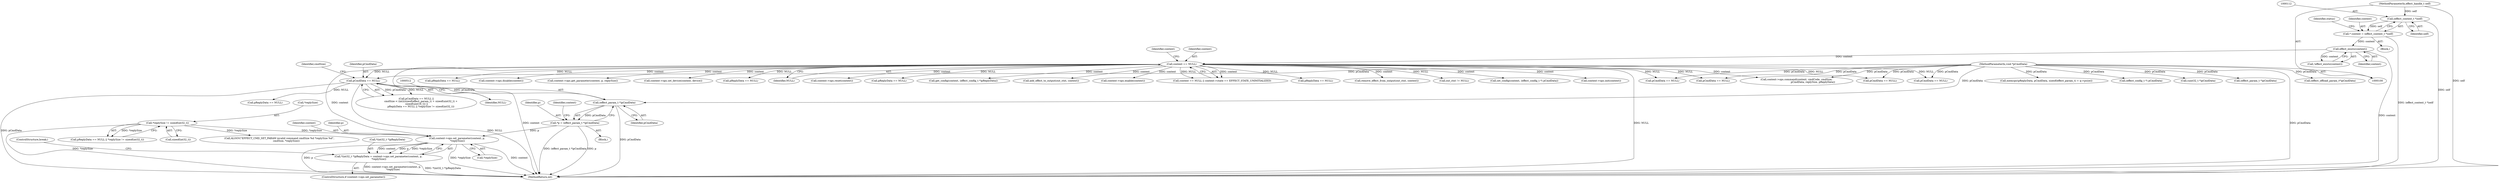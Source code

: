 digraph "0_Android_073a80800f341325932c66818ce4302b312909a4@pointer" {
"1000525" [label="(Call,context->ops.set_parameter(context, p,\n *replySize))"];
"1000134" [label="(Call,context == NULL)"];
"1000124" [label="(Call,effect_exists(context))"];
"1000109" [label="(Call,* context = (effect_context_t *)self)"];
"1000111" [label="(Call,(effect_context_t *)self)"];
"1000101" [label="(MethodParameterIn,effect_handle_t self)"];
"1000509" [label="(Call,*p = (effect_param_t *)pCmdData)"];
"1000511" [label="(Call,(effect_param_t *)pCmdData)"];
"1000466" [label="(Call,pCmdData == NULL)"];
"1000104" [label="(MethodParameterIn,void *pCmdData)"];
"1000486" [label="(Call,*replySize != sizeof(int32_t))"];
"1000520" [label="(Call,*(int32_t *)pReplyData = context->ops.set_parameter(context, p,\n *replySize))"];
"1000483" [label="(Call,pReplyData == NULL)"];
"1000465" [label="(Call,pCmdData == NULL ||\n            cmdSize < (int)(sizeof(effect_param_t) + sizeof(uint32_t) +\n sizeof(uint16_t)) ||\n            pReplyData == NULL || *replySize != sizeof(int32_t))"];
"1000514" [label="(ControlStructure,if (context->ops.set_parameter))"];
"1000154" [label="(Call,pReplyData == NULL)"];
"1000526" [label="(Identifier,context)"];
"1000362" [label="(Call,context->ops.disable(context))"];
"1000101" [label="(MethodParameterIn,effect_handle_t self)"];
"1000117" [label="(Identifier,status)"];
"1000457" [label="(Call,context->ops.get_parameter(context, p, replySize))"];
"1000566" [label="(Call,context->ops.set_device(context, device))"];
"1000510" [label="(Identifier,p)"];
"1000468" [label="(Identifier,NULL)"];
"1000583" [label="(Call,pCmdData == NULL)"];
"1000607" [label="(Call,(effect_offload_param_t*)pCmdData)"];
"1000110" [label="(Identifier,context)"];
"1000688" [label="(Call,context->ops.command(context, cmdCode, cmdSize,\n                                          pCmdData, replySize, pReplyData))"];
"1000528" [label="(Call,*replySize)"];
"1000273" [label="(Call,pReplyData == NULL)"];
"1000123" [label="(Call,!effect_exists(context))"];
"1000436" [label="(Call,memcpy(pReplyData, pCmdData, sizeof(effect_param_t) + q->psize))"];
"1000136" [label="(Identifier,NULL)"];
"1000267" [label="(Call,context->ops.reset(context))"];
"1000325" [label="(Call,pReplyData == NULL)"];
"1000712" [label="(MethodReturn,int)"];
"1000135" [label="(Identifier,context)"];
"1000466" [label="(Call,pCmdData == NULL)"];
"1000520" [label="(Call,*(int32_t *)pReplyData = context->ops.set_parameter(context, p,\n *replySize))"];
"1000538" [label="(Call,pCmdData == NULL)"];
"1000527" [label="(Identifier,p)"];
"1000113" [label="(Identifier,self)"];
"1000467" [label="(Identifier,pCmdData)"];
"1000192" [label="(Call,pCmdData == NULL)"];
"1000254" [label="(Call,get_config(context, (effect_config_t *)pReplyData))"];
"1000671" [label="(Call,add_effect_to_output(out_ctxt, context))"];
"1000525" [label="(Call,context->ops.set_parameter(context, p,\n *replySize))"];
"1000111" [label="(Call,(effect_context_t *)self)"];
"1000517" [label="(Identifier,context)"];
"1000471" [label="(Identifier,cmdSize)"];
"1000496" [label="(Call,ALOGV(\"EFFECT_CMD_SET_PARAM invalid command cmdSize %d *replySize %d\",\n                  cmdSize, *replySize))"];
"1000310" [label="(Call,context->ops.enable(context))"];
"1000222" [label="(Call,(effect_config_t *) pCmdData)"];
"1000511" [label="(Call,(effect_param_t *)pCmdData)"];
"1000513" [label="(Identifier,pCmdData)"];
"1000133" [label="(Call,context == NULL || context->state == EFFECT_STATE_UNINITIALIZED)"];
"1000229" [label="(Call,pReplyData == NULL)"];
"1000378" [label="(Call,pCmdData == NULL)"];
"1000107" [label="(Block,)"];
"1000134" [label="(Call,context == NULL)"];
"1000651" [label="(Call,remove_effect_from_output(out_ctxt, context))"];
"1000530" [label="(ControlStructure,break;)"];
"1000557" [label="(Call,(uint32_t *)pCmdData)"];
"1000648" [label="(Call,out_ctxt != NULL)"];
"1000220" [label="(Call,set_config(context, (effect_config_t *) pCmdData))"];
"1000486" [label="(Call,*replySize != sizeof(int32_t))"];
"1000104" [label="(MethodParameterIn,void *pCmdData)"];
"1000489" [label="(Call,sizeof(int32_t))"];
"1000433" [label="(Call,(effect_param_t *)pCmdData)"];
"1000125" [label="(Identifier,context)"];
"1000463" [label="(Block,)"];
"1000139" [label="(Identifier,context)"];
"1000509" [label="(Call,*p = (effect_param_t *)pCmdData)"];
"1000521" [label="(Call,*(int32_t *)pReplyData)"];
"1000482" [label="(Call,pReplyData == NULL || *replySize != sizeof(int32_t))"];
"1000487" [label="(Call,*replySize)"];
"1000109" [label="(Call,* context = (effect_context_t *)self)"];
"1000179" [label="(Call,context->ops.init(context))"];
"1000124" [label="(Call,effect_exists(context))"];
"1000525" -> "1000520"  [label="AST: "];
"1000525" -> "1000528"  [label="CFG: "];
"1000526" -> "1000525"  [label="AST: "];
"1000527" -> "1000525"  [label="AST: "];
"1000528" -> "1000525"  [label="AST: "];
"1000520" -> "1000525"  [label="CFG: "];
"1000525" -> "1000712"  [label="DDG: *replySize"];
"1000525" -> "1000712"  [label="DDG: context"];
"1000525" -> "1000712"  [label="DDG: p"];
"1000525" -> "1000520"  [label="DDG: context"];
"1000525" -> "1000520"  [label="DDG: p"];
"1000525" -> "1000520"  [label="DDG: *replySize"];
"1000134" -> "1000525"  [label="DDG: context"];
"1000509" -> "1000525"  [label="DDG: p"];
"1000486" -> "1000525"  [label="DDG: *replySize"];
"1000134" -> "1000133"  [label="AST: "];
"1000134" -> "1000136"  [label="CFG: "];
"1000135" -> "1000134"  [label="AST: "];
"1000136" -> "1000134"  [label="AST: "];
"1000139" -> "1000134"  [label="CFG: "];
"1000133" -> "1000134"  [label="CFG: "];
"1000134" -> "1000712"  [label="DDG: context"];
"1000134" -> "1000712"  [label="DDG: NULL"];
"1000134" -> "1000133"  [label="DDG: context"];
"1000134" -> "1000133"  [label="DDG: NULL"];
"1000124" -> "1000134"  [label="DDG: context"];
"1000134" -> "1000154"  [label="DDG: NULL"];
"1000134" -> "1000179"  [label="DDG: context"];
"1000134" -> "1000192"  [label="DDG: NULL"];
"1000134" -> "1000220"  [label="DDG: context"];
"1000134" -> "1000229"  [label="DDG: NULL"];
"1000134" -> "1000254"  [label="DDG: context"];
"1000134" -> "1000267"  [label="DDG: context"];
"1000134" -> "1000273"  [label="DDG: NULL"];
"1000134" -> "1000310"  [label="DDG: context"];
"1000134" -> "1000325"  [label="DDG: NULL"];
"1000134" -> "1000362"  [label="DDG: context"];
"1000134" -> "1000378"  [label="DDG: NULL"];
"1000134" -> "1000457"  [label="DDG: context"];
"1000134" -> "1000466"  [label="DDG: NULL"];
"1000134" -> "1000538"  [label="DDG: NULL"];
"1000134" -> "1000566"  [label="DDG: context"];
"1000134" -> "1000583"  [label="DDG: NULL"];
"1000134" -> "1000648"  [label="DDG: NULL"];
"1000134" -> "1000651"  [label="DDG: context"];
"1000134" -> "1000671"  [label="DDG: context"];
"1000134" -> "1000688"  [label="DDG: context"];
"1000124" -> "1000123"  [label="AST: "];
"1000124" -> "1000125"  [label="CFG: "];
"1000125" -> "1000124"  [label="AST: "];
"1000123" -> "1000124"  [label="CFG: "];
"1000124" -> "1000712"  [label="DDG: context"];
"1000124" -> "1000123"  [label="DDG: context"];
"1000109" -> "1000124"  [label="DDG: context"];
"1000109" -> "1000107"  [label="AST: "];
"1000109" -> "1000111"  [label="CFG: "];
"1000110" -> "1000109"  [label="AST: "];
"1000111" -> "1000109"  [label="AST: "];
"1000117" -> "1000109"  [label="CFG: "];
"1000109" -> "1000712"  [label="DDG: (effect_context_t *)self"];
"1000111" -> "1000109"  [label="DDG: self"];
"1000111" -> "1000113"  [label="CFG: "];
"1000112" -> "1000111"  [label="AST: "];
"1000113" -> "1000111"  [label="AST: "];
"1000111" -> "1000712"  [label="DDG: self"];
"1000101" -> "1000111"  [label="DDG: self"];
"1000101" -> "1000100"  [label="AST: "];
"1000101" -> "1000712"  [label="DDG: self"];
"1000509" -> "1000463"  [label="AST: "];
"1000509" -> "1000511"  [label="CFG: "];
"1000510" -> "1000509"  [label="AST: "];
"1000511" -> "1000509"  [label="AST: "];
"1000517" -> "1000509"  [label="CFG: "];
"1000509" -> "1000712"  [label="DDG: (effect_param_t *)pCmdData"];
"1000509" -> "1000712"  [label="DDG: p"];
"1000511" -> "1000509"  [label="DDG: pCmdData"];
"1000511" -> "1000513"  [label="CFG: "];
"1000512" -> "1000511"  [label="AST: "];
"1000513" -> "1000511"  [label="AST: "];
"1000511" -> "1000712"  [label="DDG: pCmdData"];
"1000466" -> "1000511"  [label="DDG: pCmdData"];
"1000104" -> "1000511"  [label="DDG: pCmdData"];
"1000466" -> "1000465"  [label="AST: "];
"1000466" -> "1000468"  [label="CFG: "];
"1000467" -> "1000466"  [label="AST: "];
"1000468" -> "1000466"  [label="AST: "];
"1000471" -> "1000466"  [label="CFG: "];
"1000465" -> "1000466"  [label="CFG: "];
"1000466" -> "1000712"  [label="DDG: NULL"];
"1000466" -> "1000712"  [label="DDG: pCmdData"];
"1000466" -> "1000465"  [label="DDG: pCmdData"];
"1000466" -> "1000465"  [label="DDG: NULL"];
"1000104" -> "1000466"  [label="DDG: pCmdData"];
"1000466" -> "1000483"  [label="DDG: NULL"];
"1000104" -> "1000100"  [label="AST: "];
"1000104" -> "1000712"  [label="DDG: pCmdData"];
"1000104" -> "1000192"  [label="DDG: pCmdData"];
"1000104" -> "1000222"  [label="DDG: pCmdData"];
"1000104" -> "1000378"  [label="DDG: pCmdData"];
"1000104" -> "1000433"  [label="DDG: pCmdData"];
"1000104" -> "1000436"  [label="DDG: pCmdData"];
"1000104" -> "1000538"  [label="DDG: pCmdData"];
"1000104" -> "1000557"  [label="DDG: pCmdData"];
"1000104" -> "1000583"  [label="DDG: pCmdData"];
"1000104" -> "1000607"  [label="DDG: pCmdData"];
"1000104" -> "1000688"  [label="DDG: pCmdData"];
"1000486" -> "1000482"  [label="AST: "];
"1000486" -> "1000489"  [label="CFG: "];
"1000487" -> "1000486"  [label="AST: "];
"1000489" -> "1000486"  [label="AST: "];
"1000482" -> "1000486"  [label="CFG: "];
"1000486" -> "1000712"  [label="DDG: *replySize"];
"1000486" -> "1000482"  [label="DDG: *replySize"];
"1000486" -> "1000496"  [label="DDG: *replySize"];
"1000520" -> "1000514"  [label="AST: "];
"1000521" -> "1000520"  [label="AST: "];
"1000530" -> "1000520"  [label="CFG: "];
"1000520" -> "1000712"  [label="DDG: context->ops.set_parameter(context, p,\n *replySize)"];
"1000520" -> "1000712"  [label="DDG: *(int32_t *)pReplyData"];
}
